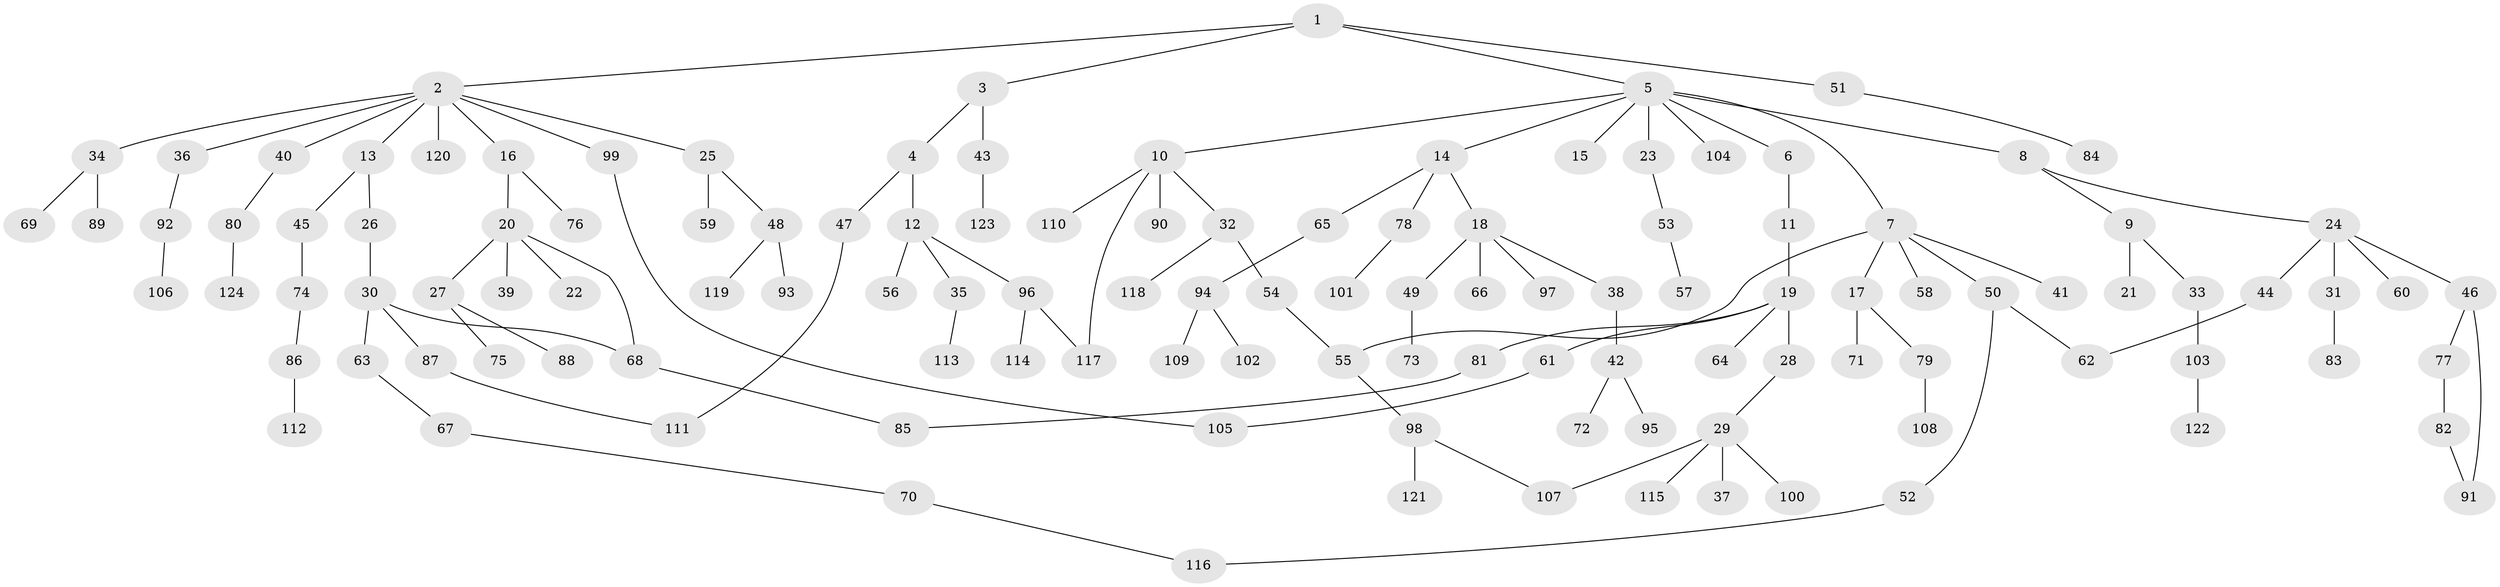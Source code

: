 // coarse degree distribution, {11: 0.016129032258064516, 3: 0.12903225806451613, 12: 0.016129032258064516, 5: 0.04838709677419355, 2: 0.3387096774193548, 4: 0.03225806451612903, 1: 0.41935483870967744}
// Generated by graph-tools (version 1.1) at 2025/17/03/04/25 18:17:10]
// undirected, 124 vertices, 133 edges
graph export_dot {
graph [start="1"]
  node [color=gray90,style=filled];
  1;
  2;
  3;
  4;
  5;
  6;
  7;
  8;
  9;
  10;
  11;
  12;
  13;
  14;
  15;
  16;
  17;
  18;
  19;
  20;
  21;
  22;
  23;
  24;
  25;
  26;
  27;
  28;
  29;
  30;
  31;
  32;
  33;
  34;
  35;
  36;
  37;
  38;
  39;
  40;
  41;
  42;
  43;
  44;
  45;
  46;
  47;
  48;
  49;
  50;
  51;
  52;
  53;
  54;
  55;
  56;
  57;
  58;
  59;
  60;
  61;
  62;
  63;
  64;
  65;
  66;
  67;
  68;
  69;
  70;
  71;
  72;
  73;
  74;
  75;
  76;
  77;
  78;
  79;
  80;
  81;
  82;
  83;
  84;
  85;
  86;
  87;
  88;
  89;
  90;
  91;
  92;
  93;
  94;
  95;
  96;
  97;
  98;
  99;
  100;
  101;
  102;
  103;
  104;
  105;
  106;
  107;
  108;
  109;
  110;
  111;
  112;
  113;
  114;
  115;
  116;
  117;
  118;
  119;
  120;
  121;
  122;
  123;
  124;
  1 -- 2;
  1 -- 3;
  1 -- 5;
  1 -- 51;
  2 -- 13;
  2 -- 16;
  2 -- 25;
  2 -- 34;
  2 -- 36;
  2 -- 40;
  2 -- 99;
  2 -- 120;
  3 -- 4;
  3 -- 43;
  4 -- 12;
  4 -- 47;
  5 -- 6;
  5 -- 7;
  5 -- 8;
  5 -- 10;
  5 -- 14;
  5 -- 15;
  5 -- 23;
  5 -- 104;
  6 -- 11;
  7 -- 17;
  7 -- 41;
  7 -- 50;
  7 -- 58;
  7 -- 55;
  8 -- 9;
  8 -- 24;
  9 -- 21;
  9 -- 33;
  10 -- 32;
  10 -- 90;
  10 -- 110;
  10 -- 117;
  11 -- 19;
  12 -- 35;
  12 -- 56;
  12 -- 96;
  13 -- 26;
  13 -- 45;
  14 -- 18;
  14 -- 65;
  14 -- 78;
  16 -- 20;
  16 -- 76;
  17 -- 71;
  17 -- 79;
  18 -- 38;
  18 -- 49;
  18 -- 66;
  18 -- 97;
  19 -- 28;
  19 -- 61;
  19 -- 64;
  19 -- 81;
  20 -- 22;
  20 -- 27;
  20 -- 39;
  20 -- 68;
  23 -- 53;
  24 -- 31;
  24 -- 44;
  24 -- 46;
  24 -- 60;
  25 -- 48;
  25 -- 59;
  26 -- 30;
  27 -- 75;
  27 -- 88;
  28 -- 29;
  29 -- 37;
  29 -- 100;
  29 -- 107;
  29 -- 115;
  30 -- 63;
  30 -- 68;
  30 -- 87;
  31 -- 83;
  32 -- 54;
  32 -- 118;
  33 -- 103;
  34 -- 69;
  34 -- 89;
  35 -- 113;
  36 -- 92;
  38 -- 42;
  40 -- 80;
  42 -- 72;
  42 -- 95;
  43 -- 123;
  44 -- 62;
  45 -- 74;
  46 -- 77;
  46 -- 91;
  47 -- 111;
  48 -- 93;
  48 -- 119;
  49 -- 73;
  50 -- 52;
  50 -- 62;
  51 -- 84;
  52 -- 116;
  53 -- 57;
  54 -- 55;
  55 -- 98;
  61 -- 105;
  63 -- 67;
  65 -- 94;
  67 -- 70;
  68 -- 85;
  70 -- 116;
  74 -- 86;
  77 -- 82;
  78 -- 101;
  79 -- 108;
  80 -- 124;
  81 -- 85;
  82 -- 91;
  86 -- 112;
  87 -- 111;
  92 -- 106;
  94 -- 102;
  94 -- 109;
  96 -- 114;
  96 -- 117;
  98 -- 121;
  98 -- 107;
  99 -- 105;
  103 -- 122;
}
